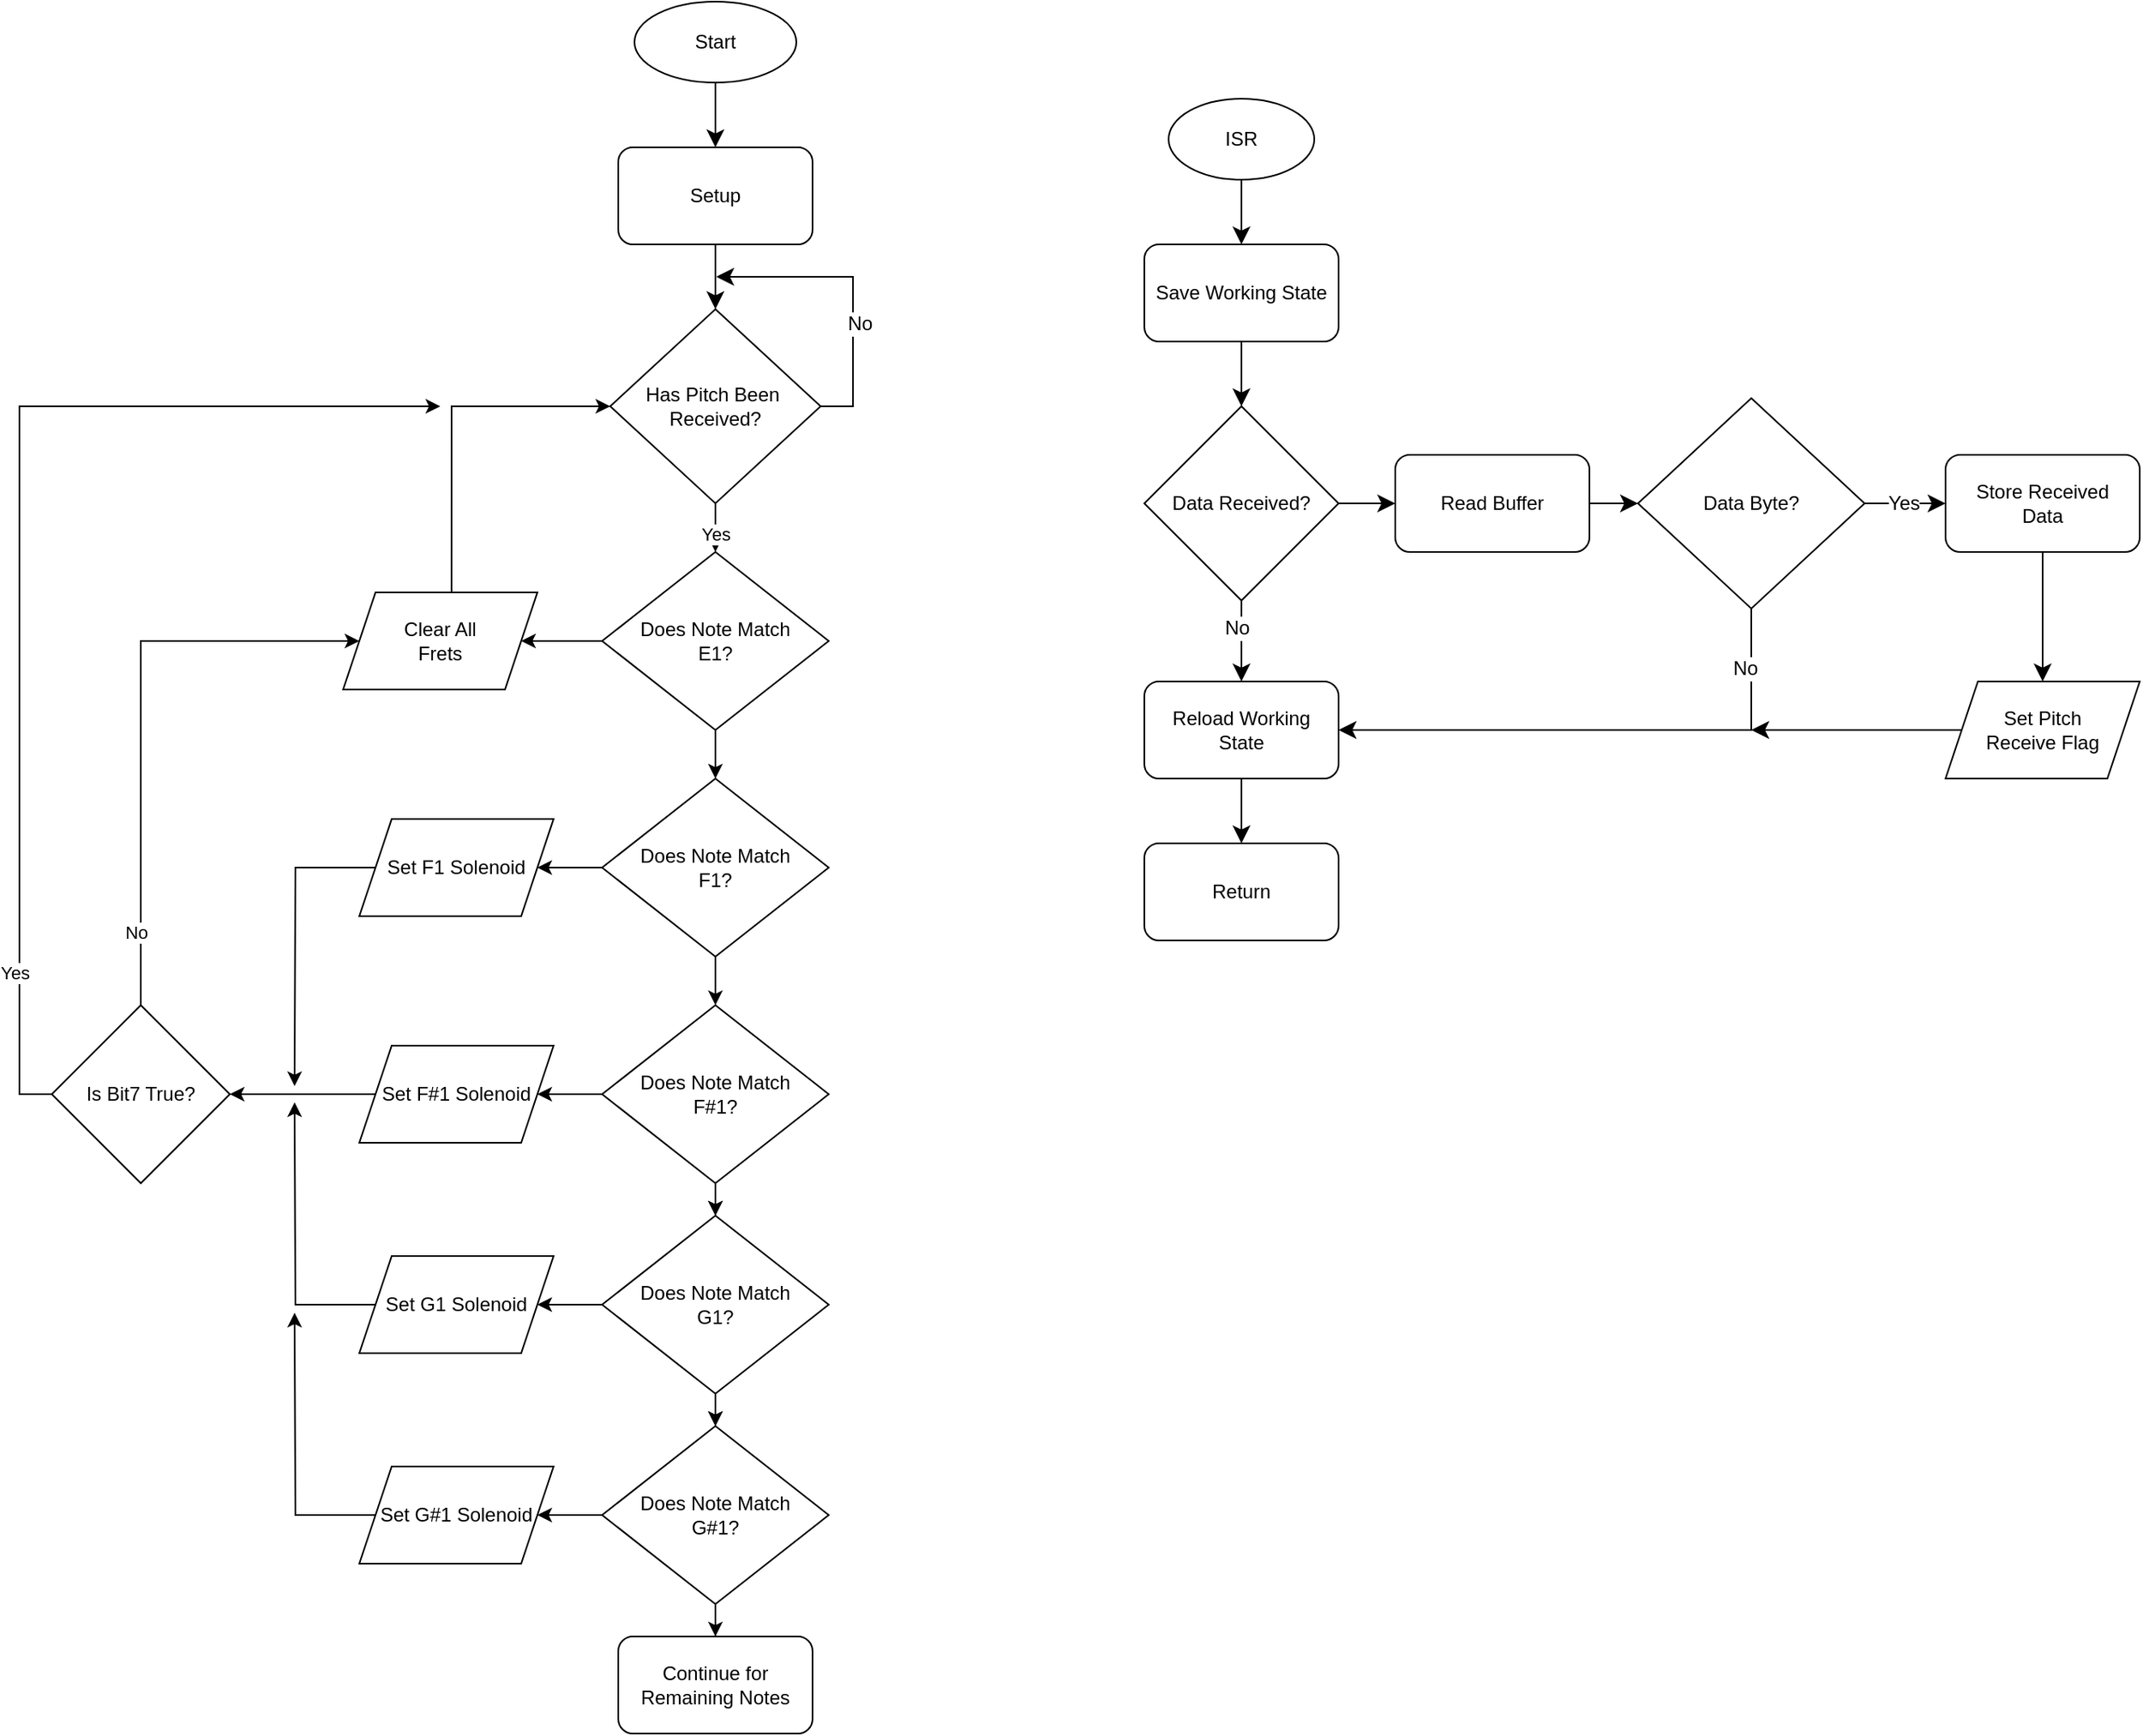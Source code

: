 <mxfile version="24.7.17">
  <diagram id="C5RBs43oDa-KdzZeNtuy" name="Page-1">
    <mxGraphModel dx="2086" dy="855" grid="1" gridSize="10" guides="1" tooltips="1" connect="1" arrows="1" fold="1" page="1" pageScale="1" pageWidth="827" pageHeight="1169" math="0" shadow="0">
      <root>
        <mxCell id="WIyWlLk6GJQsqaUBKTNV-0" />
        <mxCell id="WIyWlLk6GJQsqaUBKTNV-1" parent="WIyWlLk6GJQsqaUBKTNV-0" />
        <mxCell id="KULkhlAljT66UAw8HsFS-2" value="" style="edgeStyle=none;curved=1;rounded=0;orthogonalLoop=1;jettySize=auto;html=1;fontSize=12;startSize=8;endSize=8;" parent="WIyWlLk6GJQsqaUBKTNV-1" source="KULkhlAljT66UAw8HsFS-0" target="KULkhlAljT66UAw8HsFS-1" edge="1">
          <mxGeometry relative="1" as="geometry" />
        </mxCell>
        <mxCell id="KULkhlAljT66UAw8HsFS-0" value="Start" style="ellipse;whiteSpace=wrap;html=1;" parent="WIyWlLk6GJQsqaUBKTNV-1" vertex="1">
          <mxGeometry x="190" y="10" width="100" height="50" as="geometry" />
        </mxCell>
        <mxCell id="KULkhlAljT66UAw8HsFS-4" value="" style="edgeStyle=none;curved=1;rounded=0;orthogonalLoop=1;jettySize=auto;html=1;fontSize=12;startSize=8;endSize=8;" parent="WIyWlLk6GJQsqaUBKTNV-1" source="KULkhlAljT66UAw8HsFS-1" target="KULkhlAljT66UAw8HsFS-3" edge="1">
          <mxGeometry relative="1" as="geometry" />
        </mxCell>
        <mxCell id="KULkhlAljT66UAw8HsFS-1" value="Setup" style="rounded=1;whiteSpace=wrap;html=1;" parent="WIyWlLk6GJQsqaUBKTNV-1" vertex="1">
          <mxGeometry x="180" y="100" width="120" height="60" as="geometry" />
        </mxCell>
        <mxCell id="KULkhlAljT66UAw8HsFS-30" style="edgeStyle=orthogonalEdgeStyle;rounded=0;orthogonalLoop=1;jettySize=auto;html=1;fontSize=12;startSize=8;endSize=8;exitX=1;exitY=0.5;exitDx=0;exitDy=0;" parent="WIyWlLk6GJQsqaUBKTNV-1" source="KULkhlAljT66UAw8HsFS-3" edge="1">
          <mxGeometry relative="1" as="geometry">
            <mxPoint x="240" y="180" as="targetPoint" />
          </mxGeometry>
        </mxCell>
        <mxCell id="KULkhlAljT66UAw8HsFS-31" value="No" style="edgeLabel;html=1;align=center;verticalAlign=middle;resizable=0;points=[];fontSize=12;" parent="KULkhlAljT66UAw8HsFS-30" vertex="1" connectable="0">
          <mxGeometry x="-0.226" y="-4" relative="1" as="geometry">
            <mxPoint as="offset" />
          </mxGeometry>
        </mxCell>
        <mxCell id="oXzjLAhZLwZ4SpF-m2Yp-3" value="" style="edgeStyle=orthogonalEdgeStyle;rounded=0;orthogonalLoop=1;jettySize=auto;html=1;" edge="1" parent="WIyWlLk6GJQsqaUBKTNV-1" source="KULkhlAljT66UAw8HsFS-3">
          <mxGeometry relative="1" as="geometry">
            <mxPoint x="240" y="350" as="targetPoint" />
          </mxGeometry>
        </mxCell>
        <mxCell id="oXzjLAhZLwZ4SpF-m2Yp-4" value="Yes" style="edgeLabel;html=1;align=center;verticalAlign=middle;resizable=0;points=[];" vertex="1" connectable="0" parent="oXzjLAhZLwZ4SpF-m2Yp-3">
          <mxGeometry x="0.24" relative="1" as="geometry">
            <mxPoint as="offset" />
          </mxGeometry>
        </mxCell>
        <mxCell id="KULkhlAljT66UAw8HsFS-3" value="Has Pitch Been&amp;nbsp;&lt;div&gt;Received?&lt;/div&gt;" style="rhombus;whiteSpace=wrap;html=1;" parent="WIyWlLk6GJQsqaUBKTNV-1" vertex="1">
          <mxGeometry x="175" y="200" width="130" height="120" as="geometry" />
        </mxCell>
        <mxCell id="KULkhlAljT66UAw8HsFS-7" value="" style="edgeStyle=none;curved=1;rounded=0;orthogonalLoop=1;jettySize=auto;html=1;fontSize=12;startSize=8;endSize=8;" parent="WIyWlLk6GJQsqaUBKTNV-1" source="KULkhlAljT66UAw8HsFS-5" target="KULkhlAljT66UAw8HsFS-6" edge="1">
          <mxGeometry relative="1" as="geometry" />
        </mxCell>
        <mxCell id="KULkhlAljT66UAw8HsFS-5" value="ISR" style="ellipse;whiteSpace=wrap;html=1;" parent="WIyWlLk6GJQsqaUBKTNV-1" vertex="1">
          <mxGeometry x="520" y="70" width="90" height="50" as="geometry" />
        </mxCell>
        <mxCell id="KULkhlAljT66UAw8HsFS-9" value="" style="edgeStyle=none;curved=1;rounded=0;orthogonalLoop=1;jettySize=auto;html=1;fontSize=12;startSize=8;endSize=8;" parent="WIyWlLk6GJQsqaUBKTNV-1" source="KULkhlAljT66UAw8HsFS-6" target="KULkhlAljT66UAw8HsFS-8" edge="1">
          <mxGeometry relative="1" as="geometry" />
        </mxCell>
        <mxCell id="KULkhlAljT66UAw8HsFS-6" value="Save Working State" style="rounded=1;whiteSpace=wrap;html=1;" parent="WIyWlLk6GJQsqaUBKTNV-1" vertex="1">
          <mxGeometry x="505" y="160" width="120" height="60" as="geometry" />
        </mxCell>
        <mxCell id="KULkhlAljT66UAw8HsFS-11" value="" style="edgeStyle=none;curved=1;rounded=0;orthogonalLoop=1;jettySize=auto;html=1;fontSize=12;startSize=8;endSize=8;" parent="WIyWlLk6GJQsqaUBKTNV-1" source="KULkhlAljT66UAw8HsFS-8" target="KULkhlAljT66UAw8HsFS-10" edge="1">
          <mxGeometry relative="1" as="geometry" />
        </mxCell>
        <mxCell id="KULkhlAljT66UAw8HsFS-12" value="No" style="edgeLabel;html=1;align=center;verticalAlign=middle;resizable=0;points=[];fontSize=12;" parent="KULkhlAljT66UAw8HsFS-11" vertex="1" connectable="0">
          <mxGeometry x="-0.343" y="-3" relative="1" as="geometry">
            <mxPoint as="offset" />
          </mxGeometry>
        </mxCell>
        <mxCell id="KULkhlAljT66UAw8HsFS-16" value="" style="edgeStyle=none;curved=1;rounded=0;orthogonalLoop=1;jettySize=auto;html=1;fontSize=12;startSize=8;endSize=8;" parent="WIyWlLk6GJQsqaUBKTNV-1" source="KULkhlAljT66UAw8HsFS-8" target="KULkhlAljT66UAw8HsFS-15" edge="1">
          <mxGeometry relative="1" as="geometry" />
        </mxCell>
        <mxCell id="KULkhlAljT66UAw8HsFS-8" value="Data Received?" style="rhombus;whiteSpace=wrap;html=1;" parent="WIyWlLk6GJQsqaUBKTNV-1" vertex="1">
          <mxGeometry x="505" y="260" width="120" height="120" as="geometry" />
        </mxCell>
        <mxCell id="KULkhlAljT66UAw8HsFS-33" value="" style="edgeStyle=none;curved=1;rounded=0;orthogonalLoop=1;jettySize=auto;html=1;fontSize=12;startSize=8;endSize=8;" parent="WIyWlLk6GJQsqaUBKTNV-1" source="KULkhlAljT66UAw8HsFS-10" target="KULkhlAljT66UAw8HsFS-32" edge="1">
          <mxGeometry relative="1" as="geometry" />
        </mxCell>
        <mxCell id="KULkhlAljT66UAw8HsFS-10" value="Reload Working&lt;div&gt;State&lt;/div&gt;" style="rounded=1;whiteSpace=wrap;html=1;" parent="WIyWlLk6GJQsqaUBKTNV-1" vertex="1">
          <mxGeometry x="505" y="430" width="120" height="60" as="geometry" />
        </mxCell>
        <mxCell id="KULkhlAljT66UAw8HsFS-21" style="edgeStyle=orthogonalEdgeStyle;rounded=0;orthogonalLoop=1;jettySize=auto;html=1;entryX=1;entryY=0.5;entryDx=0;entryDy=0;fontSize=12;startSize=8;endSize=8;exitX=0.5;exitY=1;exitDx=0;exitDy=0;" parent="WIyWlLk6GJQsqaUBKTNV-1" source="KULkhlAljT66UAw8HsFS-14" target="KULkhlAljT66UAw8HsFS-10" edge="1">
          <mxGeometry relative="1" as="geometry" />
        </mxCell>
        <mxCell id="KULkhlAljT66UAw8HsFS-22" value="No" style="edgeLabel;html=1;align=center;verticalAlign=middle;resizable=0;points=[];fontSize=12;" parent="KULkhlAljT66UAw8HsFS-21" vertex="1" connectable="0">
          <mxGeometry x="-0.779" y="-4" relative="1" as="geometry">
            <mxPoint as="offset" />
          </mxGeometry>
        </mxCell>
        <mxCell id="KULkhlAljT66UAw8HsFS-26" value="" style="edgeStyle=none;curved=1;rounded=0;orthogonalLoop=1;jettySize=auto;html=1;fontSize=12;startSize=8;endSize=8;" parent="WIyWlLk6GJQsqaUBKTNV-1" source="KULkhlAljT66UAw8HsFS-14" target="KULkhlAljT66UAw8HsFS-23" edge="1">
          <mxGeometry relative="1" as="geometry" />
        </mxCell>
        <mxCell id="KULkhlAljT66UAw8HsFS-29" value="Yes" style="edgeLabel;html=1;align=center;verticalAlign=middle;resizable=0;points=[];fontSize=12;" parent="KULkhlAljT66UAw8HsFS-26" vertex="1" connectable="0">
          <mxGeometry x="-0.063" relative="1" as="geometry">
            <mxPoint as="offset" />
          </mxGeometry>
        </mxCell>
        <mxCell id="KULkhlAljT66UAw8HsFS-14" value="Data Byte?" style="rhombus;whiteSpace=wrap;html=1;" parent="WIyWlLk6GJQsqaUBKTNV-1" vertex="1">
          <mxGeometry x="810" y="255" width="140" height="130" as="geometry" />
        </mxCell>
        <mxCell id="KULkhlAljT66UAw8HsFS-17" value="" style="edgeStyle=none;curved=1;rounded=0;orthogonalLoop=1;jettySize=auto;html=1;fontSize=12;startSize=8;endSize=8;" parent="WIyWlLk6GJQsqaUBKTNV-1" source="KULkhlAljT66UAw8HsFS-15" target="KULkhlAljT66UAw8HsFS-14" edge="1">
          <mxGeometry relative="1" as="geometry" />
        </mxCell>
        <mxCell id="KULkhlAljT66UAw8HsFS-15" value="Read Buffer" style="rounded=1;whiteSpace=wrap;html=1;" parent="WIyWlLk6GJQsqaUBKTNV-1" vertex="1">
          <mxGeometry x="660" y="290" width="120" height="60" as="geometry" />
        </mxCell>
        <mxCell id="KULkhlAljT66UAw8HsFS-27" value="" style="edgeStyle=none;curved=1;rounded=0;orthogonalLoop=1;jettySize=auto;html=1;fontSize=12;startSize=8;endSize=8;" parent="WIyWlLk6GJQsqaUBKTNV-1" source="KULkhlAljT66UAw8HsFS-23" target="KULkhlAljT66UAw8HsFS-25" edge="1">
          <mxGeometry relative="1" as="geometry" />
        </mxCell>
        <mxCell id="KULkhlAljT66UAw8HsFS-23" value="Store Received&lt;div&gt;Data&lt;/div&gt;" style="rounded=1;whiteSpace=wrap;html=1;" parent="WIyWlLk6GJQsqaUBKTNV-1" vertex="1">
          <mxGeometry x="1000" y="290" width="120" height="60" as="geometry" />
        </mxCell>
        <mxCell id="KULkhlAljT66UAw8HsFS-28" style="edgeStyle=none;curved=1;rounded=0;orthogonalLoop=1;jettySize=auto;html=1;fontSize=12;startSize=8;endSize=8;" parent="WIyWlLk6GJQsqaUBKTNV-1" source="KULkhlAljT66UAw8HsFS-25" edge="1">
          <mxGeometry relative="1" as="geometry">
            <mxPoint x="880" y="460" as="targetPoint" />
          </mxGeometry>
        </mxCell>
        <mxCell id="KULkhlAljT66UAw8HsFS-25" value="Set Pitch&lt;div&gt;Receive Flag&lt;/div&gt;" style="shape=parallelogram;perimeter=parallelogramPerimeter;whiteSpace=wrap;html=1;fixedSize=1;" parent="WIyWlLk6GJQsqaUBKTNV-1" vertex="1">
          <mxGeometry x="1000" y="430" width="120" height="60" as="geometry" />
        </mxCell>
        <mxCell id="KULkhlAljT66UAw8HsFS-32" value="Return" style="rounded=1;whiteSpace=wrap;html=1;" parent="WIyWlLk6GJQsqaUBKTNV-1" vertex="1">
          <mxGeometry x="505" y="530" width="120" height="60" as="geometry" />
        </mxCell>
        <mxCell id="oXzjLAhZLwZ4SpF-m2Yp-10" value="" style="edgeStyle=orthogonalEdgeStyle;rounded=0;orthogonalLoop=1;jettySize=auto;html=1;" edge="1" parent="WIyWlLk6GJQsqaUBKTNV-1" source="oXzjLAhZLwZ4SpF-m2Yp-6" target="oXzjLAhZLwZ4SpF-m2Yp-9">
          <mxGeometry relative="1" as="geometry" />
        </mxCell>
        <mxCell id="oXzjLAhZLwZ4SpF-m2Yp-24" value="" style="edgeStyle=orthogonalEdgeStyle;rounded=0;orthogonalLoop=1;jettySize=auto;html=1;" edge="1" parent="WIyWlLk6GJQsqaUBKTNV-1" source="oXzjLAhZLwZ4SpF-m2Yp-6" target="oXzjLAhZLwZ4SpF-m2Yp-7">
          <mxGeometry relative="1" as="geometry" />
        </mxCell>
        <mxCell id="oXzjLAhZLwZ4SpF-m2Yp-6" value="Does Note Match&lt;div&gt;E1?&lt;/div&gt;" style="rhombus;whiteSpace=wrap;html=1;" vertex="1" parent="WIyWlLk6GJQsqaUBKTNV-1">
          <mxGeometry x="170" y="350" width="140" height="110" as="geometry" />
        </mxCell>
        <mxCell id="oXzjLAhZLwZ4SpF-m2Yp-25" value="" style="edgeStyle=orthogonalEdgeStyle;rounded=0;orthogonalLoop=1;jettySize=auto;html=1;" edge="1" parent="WIyWlLk6GJQsqaUBKTNV-1" source="oXzjLAhZLwZ4SpF-m2Yp-7" target="oXzjLAhZLwZ4SpF-m2Yp-13">
          <mxGeometry relative="1" as="geometry" />
        </mxCell>
        <mxCell id="oXzjLAhZLwZ4SpF-m2Yp-37" value="" style="edgeStyle=orthogonalEdgeStyle;rounded=0;orthogonalLoop=1;jettySize=auto;html=1;" edge="1" parent="WIyWlLk6GJQsqaUBKTNV-1" source="oXzjLAhZLwZ4SpF-m2Yp-7" target="oXzjLAhZLwZ4SpF-m2Yp-14">
          <mxGeometry relative="1" as="geometry" />
        </mxCell>
        <mxCell id="oXzjLAhZLwZ4SpF-m2Yp-7" value="Does Note Match&lt;div&gt;F1?&lt;/div&gt;" style="rhombus;whiteSpace=wrap;html=1;" vertex="1" parent="WIyWlLk6GJQsqaUBKTNV-1">
          <mxGeometry x="170" y="490" width="140" height="110" as="geometry" />
        </mxCell>
        <mxCell id="oXzjLAhZLwZ4SpF-m2Yp-11" style="edgeStyle=orthogonalEdgeStyle;rounded=0;orthogonalLoop=1;jettySize=auto;html=1;entryX=0;entryY=0.5;entryDx=0;entryDy=0;exitX=0.558;exitY=0.017;exitDx=0;exitDy=0;exitPerimeter=0;" edge="1" parent="WIyWlLk6GJQsqaUBKTNV-1" source="oXzjLAhZLwZ4SpF-m2Yp-9" target="KULkhlAljT66UAw8HsFS-3">
          <mxGeometry relative="1" as="geometry" />
        </mxCell>
        <mxCell id="oXzjLAhZLwZ4SpF-m2Yp-9" value="Clear All&lt;div&gt;Frets&lt;/div&gt;" style="shape=parallelogram;perimeter=parallelogramPerimeter;whiteSpace=wrap;html=1;fixedSize=1;" vertex="1" parent="WIyWlLk6GJQsqaUBKTNV-1">
          <mxGeometry x="10" y="375" width="120" height="60" as="geometry" />
        </mxCell>
        <mxCell id="oXzjLAhZLwZ4SpF-m2Yp-46" style="edgeStyle=orthogonalEdgeStyle;rounded=0;orthogonalLoop=1;jettySize=auto;html=1;" edge="1" parent="WIyWlLk6GJQsqaUBKTNV-1" source="oXzjLAhZLwZ4SpF-m2Yp-13">
          <mxGeometry relative="1" as="geometry">
            <mxPoint x="-20" y="680" as="targetPoint" />
          </mxGeometry>
        </mxCell>
        <mxCell id="oXzjLAhZLwZ4SpF-m2Yp-13" value="Set F1 Solenoid" style="shape=parallelogram;perimeter=parallelogramPerimeter;whiteSpace=wrap;html=1;fixedSize=1;" vertex="1" parent="WIyWlLk6GJQsqaUBKTNV-1">
          <mxGeometry x="20" y="515" width="120" height="60" as="geometry" />
        </mxCell>
        <mxCell id="oXzjLAhZLwZ4SpF-m2Yp-26" value="" style="edgeStyle=orthogonalEdgeStyle;rounded=0;orthogonalLoop=1;jettySize=auto;html=1;" edge="1" parent="WIyWlLk6GJQsqaUBKTNV-1" source="oXzjLAhZLwZ4SpF-m2Yp-14" target="oXzjLAhZLwZ4SpF-m2Yp-15">
          <mxGeometry relative="1" as="geometry" />
        </mxCell>
        <mxCell id="oXzjLAhZLwZ4SpF-m2Yp-28" value="" style="edgeStyle=orthogonalEdgeStyle;rounded=0;orthogonalLoop=1;jettySize=auto;html=1;" edge="1" parent="WIyWlLk6GJQsqaUBKTNV-1" source="oXzjLAhZLwZ4SpF-m2Yp-14" target="oXzjLAhZLwZ4SpF-m2Yp-16">
          <mxGeometry relative="1" as="geometry" />
        </mxCell>
        <mxCell id="oXzjLAhZLwZ4SpF-m2Yp-38" value="" style="edgeStyle=orthogonalEdgeStyle;rounded=0;orthogonalLoop=1;jettySize=auto;html=1;" edge="1" parent="WIyWlLk6GJQsqaUBKTNV-1" source="oXzjLAhZLwZ4SpF-m2Yp-14" target="oXzjLAhZLwZ4SpF-m2Yp-16">
          <mxGeometry relative="1" as="geometry" />
        </mxCell>
        <mxCell id="oXzjLAhZLwZ4SpF-m2Yp-14" value="Does Note Match&lt;div&gt;F#1?&lt;/div&gt;" style="rhombus;whiteSpace=wrap;html=1;" vertex="1" parent="WIyWlLk6GJQsqaUBKTNV-1">
          <mxGeometry x="170" y="630" width="140" height="110" as="geometry" />
        </mxCell>
        <mxCell id="oXzjLAhZLwZ4SpF-m2Yp-42" value="" style="edgeStyle=orthogonalEdgeStyle;rounded=0;orthogonalLoop=1;jettySize=auto;html=1;" edge="1" parent="WIyWlLk6GJQsqaUBKTNV-1" source="oXzjLAhZLwZ4SpF-m2Yp-15" target="oXzjLAhZLwZ4SpF-m2Yp-40">
          <mxGeometry relative="1" as="geometry" />
        </mxCell>
        <mxCell id="oXzjLAhZLwZ4SpF-m2Yp-15" value="Set F#1 Solenoid" style="shape=parallelogram;perimeter=parallelogramPerimeter;whiteSpace=wrap;html=1;fixedSize=1;" vertex="1" parent="WIyWlLk6GJQsqaUBKTNV-1">
          <mxGeometry x="20" y="655" width="120" height="60" as="geometry" />
        </mxCell>
        <mxCell id="oXzjLAhZLwZ4SpF-m2Yp-27" value="" style="edgeStyle=orthogonalEdgeStyle;rounded=0;orthogonalLoop=1;jettySize=auto;html=1;" edge="1" parent="WIyWlLk6GJQsqaUBKTNV-1" source="oXzjLAhZLwZ4SpF-m2Yp-16" target="oXzjLAhZLwZ4SpF-m2Yp-17">
          <mxGeometry relative="1" as="geometry" />
        </mxCell>
        <mxCell id="oXzjLAhZLwZ4SpF-m2Yp-29" value="" style="edgeStyle=orthogonalEdgeStyle;rounded=0;orthogonalLoop=1;jettySize=auto;html=1;" edge="1" parent="WIyWlLk6GJQsqaUBKTNV-1" source="oXzjLAhZLwZ4SpF-m2Yp-16" target="oXzjLAhZLwZ4SpF-m2Yp-18">
          <mxGeometry relative="1" as="geometry" />
        </mxCell>
        <mxCell id="oXzjLAhZLwZ4SpF-m2Yp-39" value="" style="edgeStyle=orthogonalEdgeStyle;rounded=0;orthogonalLoop=1;jettySize=auto;html=1;" edge="1" parent="WIyWlLk6GJQsqaUBKTNV-1" source="oXzjLAhZLwZ4SpF-m2Yp-16" target="oXzjLAhZLwZ4SpF-m2Yp-18">
          <mxGeometry relative="1" as="geometry" />
        </mxCell>
        <mxCell id="oXzjLAhZLwZ4SpF-m2Yp-16" value="Does Note Match&lt;div&gt;G1?&lt;/div&gt;" style="rhombus;whiteSpace=wrap;html=1;" vertex="1" parent="WIyWlLk6GJQsqaUBKTNV-1">
          <mxGeometry x="170" y="760" width="140" height="110" as="geometry" />
        </mxCell>
        <mxCell id="oXzjLAhZLwZ4SpF-m2Yp-47" style="edgeStyle=orthogonalEdgeStyle;rounded=0;orthogonalLoop=1;jettySize=auto;html=1;" edge="1" parent="WIyWlLk6GJQsqaUBKTNV-1" source="oXzjLAhZLwZ4SpF-m2Yp-17">
          <mxGeometry relative="1" as="geometry">
            <mxPoint x="-20" y="690" as="targetPoint" />
          </mxGeometry>
        </mxCell>
        <mxCell id="oXzjLAhZLwZ4SpF-m2Yp-17" value="Set G1 Solenoid" style="shape=parallelogram;perimeter=parallelogramPerimeter;whiteSpace=wrap;html=1;fixedSize=1;" vertex="1" parent="WIyWlLk6GJQsqaUBKTNV-1">
          <mxGeometry x="20" y="785" width="120" height="60" as="geometry" />
        </mxCell>
        <mxCell id="oXzjLAhZLwZ4SpF-m2Yp-30" value="" style="edgeStyle=orthogonalEdgeStyle;rounded=0;orthogonalLoop=1;jettySize=auto;html=1;" edge="1" parent="WIyWlLk6GJQsqaUBKTNV-1" source="oXzjLAhZLwZ4SpF-m2Yp-18" target="oXzjLAhZLwZ4SpF-m2Yp-19">
          <mxGeometry relative="1" as="geometry" />
        </mxCell>
        <mxCell id="oXzjLAhZLwZ4SpF-m2Yp-36" value="" style="edgeStyle=orthogonalEdgeStyle;rounded=0;orthogonalLoop=1;jettySize=auto;html=1;" edge="1" parent="WIyWlLk6GJQsqaUBKTNV-1" source="oXzjLAhZLwZ4SpF-m2Yp-18" target="oXzjLAhZLwZ4SpF-m2Yp-35">
          <mxGeometry relative="1" as="geometry" />
        </mxCell>
        <mxCell id="oXzjLAhZLwZ4SpF-m2Yp-18" value="Does Note Match&lt;div&gt;G#1?&lt;/div&gt;" style="rhombus;whiteSpace=wrap;html=1;" vertex="1" parent="WIyWlLk6GJQsqaUBKTNV-1">
          <mxGeometry x="170" y="890" width="140" height="110" as="geometry" />
        </mxCell>
        <mxCell id="oXzjLAhZLwZ4SpF-m2Yp-48" style="edgeStyle=orthogonalEdgeStyle;rounded=0;orthogonalLoop=1;jettySize=auto;html=1;" edge="1" parent="WIyWlLk6GJQsqaUBKTNV-1" source="oXzjLAhZLwZ4SpF-m2Yp-19">
          <mxGeometry relative="1" as="geometry">
            <mxPoint x="-20" y="820" as="targetPoint" />
          </mxGeometry>
        </mxCell>
        <mxCell id="oXzjLAhZLwZ4SpF-m2Yp-19" value="Set G#1 Solenoid" style="shape=parallelogram;perimeter=parallelogramPerimeter;whiteSpace=wrap;html=1;fixedSize=1;" vertex="1" parent="WIyWlLk6GJQsqaUBKTNV-1">
          <mxGeometry x="20" y="915" width="120" height="60" as="geometry" />
        </mxCell>
        <mxCell id="oXzjLAhZLwZ4SpF-m2Yp-35" value="Continue for Remaining Notes" style="rounded=1;whiteSpace=wrap;html=1;" vertex="1" parent="WIyWlLk6GJQsqaUBKTNV-1">
          <mxGeometry x="180" y="1020" width="120" height="60" as="geometry" />
        </mxCell>
        <mxCell id="oXzjLAhZLwZ4SpF-m2Yp-41" style="edgeStyle=orthogonalEdgeStyle;rounded=0;orthogonalLoop=1;jettySize=auto;html=1;entryX=0;entryY=0.5;entryDx=0;entryDy=0;exitX=0.5;exitY=0;exitDx=0;exitDy=0;" edge="1" parent="WIyWlLk6GJQsqaUBKTNV-1" source="oXzjLAhZLwZ4SpF-m2Yp-40" target="oXzjLAhZLwZ4SpF-m2Yp-9">
          <mxGeometry relative="1" as="geometry">
            <mxPoint x="-110" y="400" as="targetPoint" />
            <Array as="points">
              <mxPoint x="-115" y="405" />
            </Array>
          </mxGeometry>
        </mxCell>
        <mxCell id="oXzjLAhZLwZ4SpF-m2Yp-45" value="No" style="edgeLabel;html=1;align=center;verticalAlign=middle;resizable=0;points=[];" vertex="1" connectable="0" parent="oXzjLAhZLwZ4SpF-m2Yp-41">
          <mxGeometry x="-0.75" y="3" relative="1" as="geometry">
            <mxPoint as="offset" />
          </mxGeometry>
        </mxCell>
        <mxCell id="oXzjLAhZLwZ4SpF-m2Yp-43" style="edgeStyle=orthogonalEdgeStyle;rounded=0;orthogonalLoop=1;jettySize=auto;html=1;" edge="1" parent="WIyWlLk6GJQsqaUBKTNV-1" source="oXzjLAhZLwZ4SpF-m2Yp-40">
          <mxGeometry relative="1" as="geometry">
            <mxPoint x="70" y="260" as="targetPoint" />
            <Array as="points">
              <mxPoint x="-190" y="685" />
              <mxPoint x="-190" y="260" />
              <mxPoint x="-179" y="260" />
            </Array>
          </mxGeometry>
        </mxCell>
        <mxCell id="oXzjLAhZLwZ4SpF-m2Yp-44" value="Yes" style="edgeLabel;html=1;align=center;verticalAlign=middle;resizable=0;points=[];" vertex="1" connectable="0" parent="oXzjLAhZLwZ4SpF-m2Yp-43">
          <mxGeometry x="-0.731" y="3" relative="1" as="geometry">
            <mxPoint as="offset" />
          </mxGeometry>
        </mxCell>
        <mxCell id="oXzjLAhZLwZ4SpF-m2Yp-40" value="Is Bit7 True?" style="rhombus;whiteSpace=wrap;html=1;" vertex="1" parent="WIyWlLk6GJQsqaUBKTNV-1">
          <mxGeometry x="-170" y="630" width="110" height="110" as="geometry" />
        </mxCell>
      </root>
    </mxGraphModel>
  </diagram>
</mxfile>
